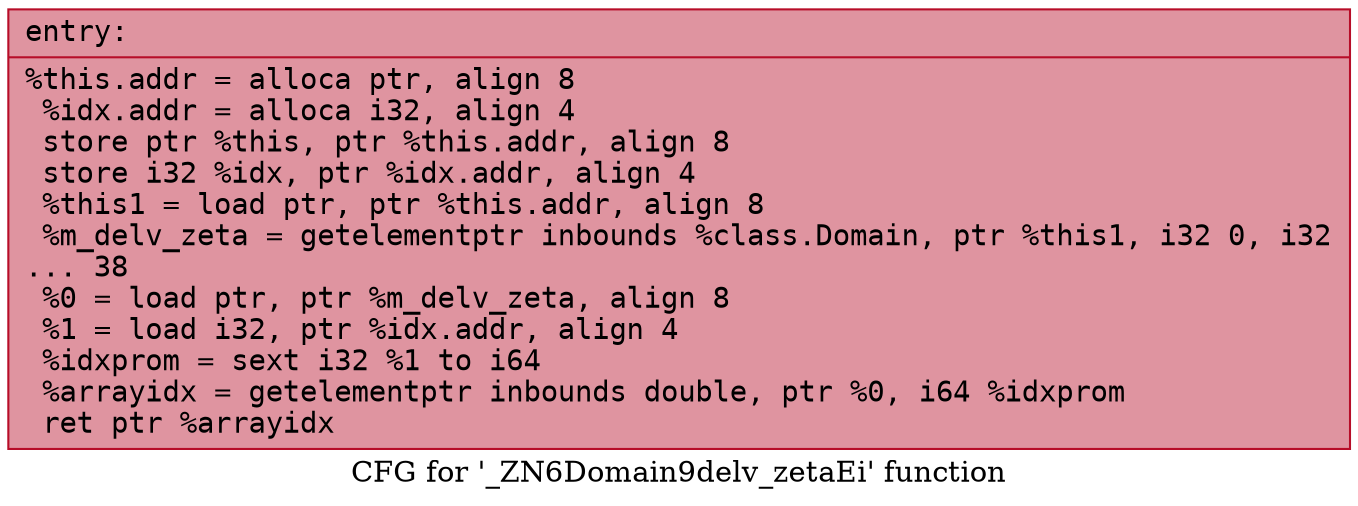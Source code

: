 digraph "CFG for '_ZN6Domain9delv_zetaEi' function" {
	label="CFG for '_ZN6Domain9delv_zetaEi' function";

	Node0x55707be90720 [shape=record,color="#b70d28ff", style=filled, fillcolor="#b70d2870" fontname="Courier",label="{entry:\l|  %this.addr = alloca ptr, align 8\l  %idx.addr = alloca i32, align 4\l  store ptr %this, ptr %this.addr, align 8\l  store i32 %idx, ptr %idx.addr, align 4\l  %this1 = load ptr, ptr %this.addr, align 8\l  %m_delv_zeta = getelementptr inbounds %class.Domain, ptr %this1, i32 0, i32\l... 38\l  %0 = load ptr, ptr %m_delv_zeta, align 8\l  %1 = load i32, ptr %idx.addr, align 4\l  %idxprom = sext i32 %1 to i64\l  %arrayidx = getelementptr inbounds double, ptr %0, i64 %idxprom\l  ret ptr %arrayidx\l}"];
}
